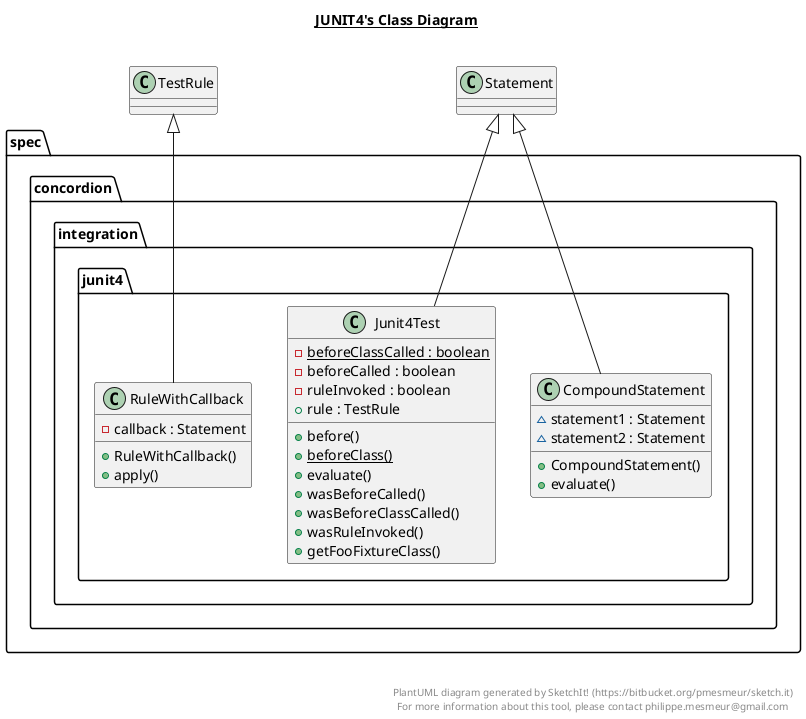 @startuml

title __JUNIT4's Class Diagram__\n

  package spec.concordion {
    package spec.concordion.integration {
      package spec.concordion.integration.junit4 {
        class CompoundStatement {
            ~ statement1 : Statement
            ~ statement2 : Statement
            + CompoundStatement()
            + evaluate()
        }
      }
    }
  }
  

  package spec.concordion {
    package spec.concordion.integration {
      package spec.concordion.integration.junit4 {
        class Junit4Test {
            {static} - beforeClassCalled : boolean
            - beforeCalled : boolean
            - ruleInvoked : boolean
            + rule : TestRule
            + before()
            {static} + beforeClass()
            + evaluate()
            + wasBeforeCalled()
            + wasBeforeClassCalled()
            + wasRuleInvoked()
            + getFooFixtureClass()
        }
      }
    }
  }
  

  package spec.concordion {
    package spec.concordion.integration {
      package spec.concordion.integration.junit4 {
        class RuleWithCallback {
            - callback : Statement
            + RuleWithCallback()
            + apply()
        }
      }
    }
  }
  

  CompoundStatement -up-|> Statement
  Junit4Test -up-|> Statement
  RuleWithCallback -up-|> TestRule


right footer


PlantUML diagram generated by SketchIt! (https://bitbucket.org/pmesmeur/sketch.it)
For more information about this tool, please contact philippe.mesmeur@gmail.com
endfooter

@enduml
